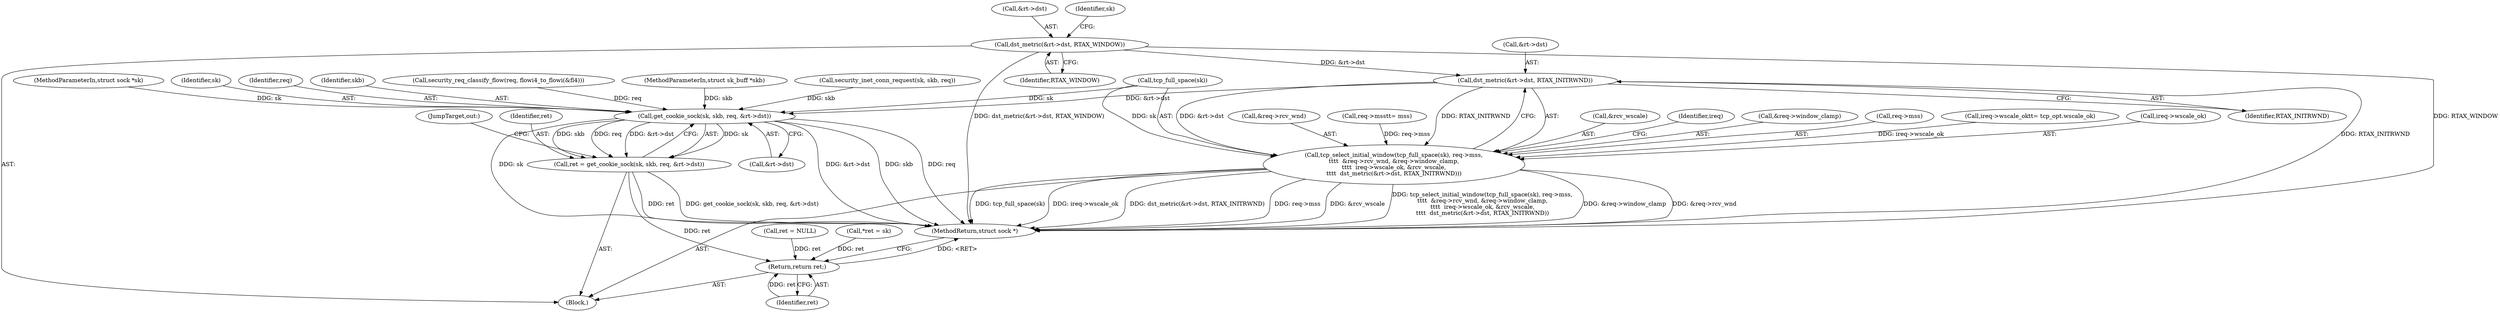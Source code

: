 digraph "0_linux_f6d8bd051c391c1c0458a30b2a7abcd939329259_28@pointer" {
"1000459" [label="(Call,dst_metric(&rt->dst, RTAX_INITRWND))"];
"1000434" [label="(Call,dst_metric(&rt->dst, RTAX_WINDOW))"];
"1000440" [label="(Call,tcp_select_initial_window(tcp_full_space(sk), req->mss,\n\t\t\t\t  &req->rcv_wnd, &req->window_clamp,\n\t\t\t\t  ireq->wscale_ok, &rcv_wscale,\n\t\t\t\t  dst_metric(&rt->dst, RTAX_INITRWND)))"];
"1000472" [label="(Call,get_cookie_sock(sk, skb, req, &rt->dst))"];
"1000470" [label="(Call,ret = get_cookie_sock(sk, skb, req, &rt->dst))"];
"1000481" [label="(Return,return ret;)"];
"1000483" [label="(MethodReturn,struct sock *)"];
"1000457" [label="(Call,&rcv_wscale)"];
"1000467" [label="(Identifier,ireq)"];
"1000459" [label="(Call,dst_metric(&rt->dst, RTAX_INITRWND))"];
"1000109" [label="(Block,)"];
"1000415" [label="(Call,security_req_classify_flow(req, flowi4_to_flowi(&fl4)))"];
"1000435" [label="(Call,&rt->dst)"];
"1000439" [label="(Identifier,RTAX_WINDOW)"];
"1000473" [label="(Identifier,sk)"];
"1000472" [label="(Call,get_cookie_sock(sk, skb, req, &rt->dst))"];
"1000475" [label="(Identifier,req)"];
"1000442" [label="(Identifier,sk)"];
"1000441" [label="(Call,tcp_full_space(sk))"];
"1000481" [label="(Return,return ret;)"];
"1000450" [label="(Call,&req->window_clamp)"];
"1000470" [label="(Call,ret = get_cookie_sock(sk, skb, req, &rt->dst))"];
"1000474" [label="(Identifier,skb)"];
"1000480" [label="(JumpTarget,out:)"];
"1000443" [label="(Call,req->mss)"];
"1000471" [label="(Identifier,ret)"];
"1000434" [label="(Call,dst_metric(&rt->dst, RTAX_WINDOW))"];
"1000440" [label="(Call,tcp_select_initial_window(tcp_full_space(sk), req->mss,\n\t\t\t\t  &req->rcv_wnd, &req->window_clamp,\n\t\t\t\t  ireq->wscale_ok, &rcv_wscale,\n\t\t\t\t  dst_metric(&rt->dst, RTAX_INITRWND)))"];
"1000286" [label="(Call,ireq->wscale_ok\t\t= tcp_opt.wscale_ok)"];
"1000460" [label="(Call,&rt->dst)"];
"1000197" [label="(Call,ret = NULL)"];
"1000454" [label="(Call,ireq->wscale_ok)"];
"1000476" [label="(Call,&rt->dst)"];
"1000107" [label="(MethodParameterIn,struct sk_buff *skb)"];
"1000446" [label="(Call,&req->rcv_wnd)"];
"1000482" [label="(Identifier,ret)"];
"1000232" [label="(Call,req->mss\t\t= mss)"];
"1000134" [label="(Call,*ret = sk)"];
"1000361" [label="(Call,security_inet_conn_request(sk, skb, req))"];
"1000106" [label="(MethodParameterIn,struct sock *sk)"];
"1000464" [label="(Identifier,RTAX_INITRWND)"];
"1000459" -> "1000440"  [label="AST: "];
"1000459" -> "1000464"  [label="CFG: "];
"1000460" -> "1000459"  [label="AST: "];
"1000464" -> "1000459"  [label="AST: "];
"1000440" -> "1000459"  [label="CFG: "];
"1000459" -> "1000483"  [label="DDG: RTAX_INITRWND"];
"1000459" -> "1000440"  [label="DDG: &rt->dst"];
"1000459" -> "1000440"  [label="DDG: RTAX_INITRWND"];
"1000434" -> "1000459"  [label="DDG: &rt->dst"];
"1000459" -> "1000472"  [label="DDG: &rt->dst"];
"1000434" -> "1000109"  [label="AST: "];
"1000434" -> "1000439"  [label="CFG: "];
"1000435" -> "1000434"  [label="AST: "];
"1000439" -> "1000434"  [label="AST: "];
"1000442" -> "1000434"  [label="CFG: "];
"1000434" -> "1000483"  [label="DDG: dst_metric(&rt->dst, RTAX_WINDOW)"];
"1000434" -> "1000483"  [label="DDG: RTAX_WINDOW"];
"1000440" -> "1000109"  [label="AST: "];
"1000441" -> "1000440"  [label="AST: "];
"1000443" -> "1000440"  [label="AST: "];
"1000446" -> "1000440"  [label="AST: "];
"1000450" -> "1000440"  [label="AST: "];
"1000454" -> "1000440"  [label="AST: "];
"1000457" -> "1000440"  [label="AST: "];
"1000467" -> "1000440"  [label="CFG: "];
"1000440" -> "1000483"  [label="DDG: dst_metric(&rt->dst, RTAX_INITRWND)"];
"1000440" -> "1000483"  [label="DDG: req->mss"];
"1000440" -> "1000483"  [label="DDG: &rcv_wscale"];
"1000440" -> "1000483"  [label="DDG: tcp_select_initial_window(tcp_full_space(sk), req->mss,\n\t\t\t\t  &req->rcv_wnd, &req->window_clamp,\n\t\t\t\t  ireq->wscale_ok, &rcv_wscale,\n\t\t\t\t  dst_metric(&rt->dst, RTAX_INITRWND))"];
"1000440" -> "1000483"  [label="DDG: &req->window_clamp"];
"1000440" -> "1000483"  [label="DDG: &req->rcv_wnd"];
"1000440" -> "1000483"  [label="DDG: tcp_full_space(sk)"];
"1000440" -> "1000483"  [label="DDG: ireq->wscale_ok"];
"1000441" -> "1000440"  [label="DDG: sk"];
"1000232" -> "1000440"  [label="DDG: req->mss"];
"1000286" -> "1000440"  [label="DDG: ireq->wscale_ok"];
"1000472" -> "1000470"  [label="AST: "];
"1000472" -> "1000476"  [label="CFG: "];
"1000473" -> "1000472"  [label="AST: "];
"1000474" -> "1000472"  [label="AST: "];
"1000475" -> "1000472"  [label="AST: "];
"1000476" -> "1000472"  [label="AST: "];
"1000470" -> "1000472"  [label="CFG: "];
"1000472" -> "1000483"  [label="DDG: &rt->dst"];
"1000472" -> "1000483"  [label="DDG: skb"];
"1000472" -> "1000483"  [label="DDG: req"];
"1000472" -> "1000483"  [label="DDG: sk"];
"1000472" -> "1000470"  [label="DDG: sk"];
"1000472" -> "1000470"  [label="DDG: skb"];
"1000472" -> "1000470"  [label="DDG: req"];
"1000472" -> "1000470"  [label="DDG: &rt->dst"];
"1000441" -> "1000472"  [label="DDG: sk"];
"1000106" -> "1000472"  [label="DDG: sk"];
"1000361" -> "1000472"  [label="DDG: skb"];
"1000107" -> "1000472"  [label="DDG: skb"];
"1000415" -> "1000472"  [label="DDG: req"];
"1000470" -> "1000109"  [label="AST: "];
"1000471" -> "1000470"  [label="AST: "];
"1000480" -> "1000470"  [label="CFG: "];
"1000470" -> "1000483"  [label="DDG: get_cookie_sock(sk, skb, req, &rt->dst)"];
"1000470" -> "1000483"  [label="DDG: ret"];
"1000470" -> "1000481"  [label="DDG: ret"];
"1000481" -> "1000109"  [label="AST: "];
"1000481" -> "1000482"  [label="CFG: "];
"1000482" -> "1000481"  [label="AST: "];
"1000483" -> "1000481"  [label="CFG: "];
"1000481" -> "1000483"  [label="DDG: <RET>"];
"1000482" -> "1000481"  [label="DDG: ret"];
"1000134" -> "1000481"  [label="DDG: ret"];
"1000197" -> "1000481"  [label="DDG: ret"];
}
